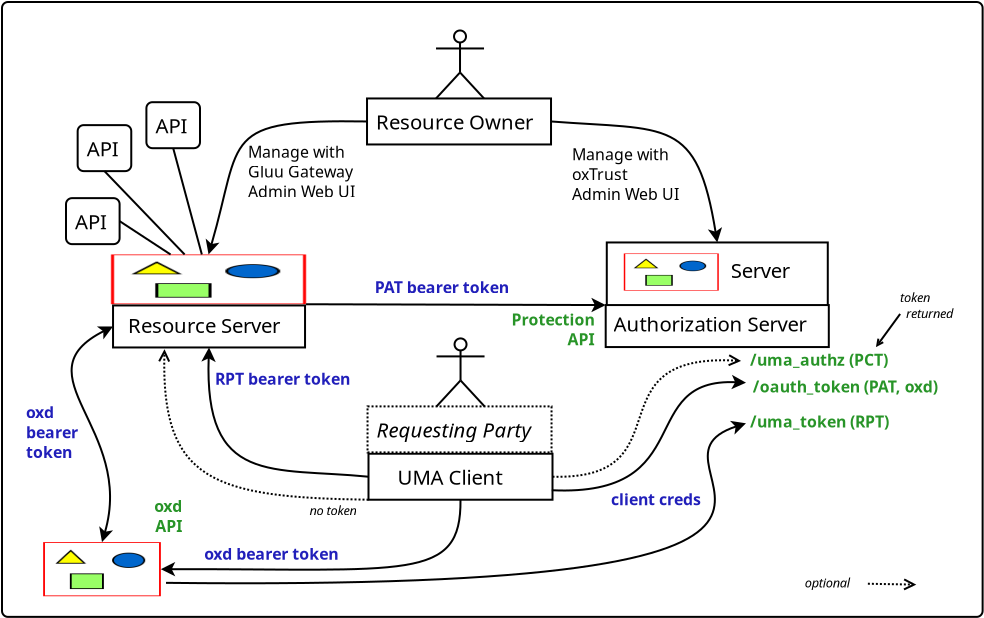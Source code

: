 <?xml version="1.0" encoding="UTF-8"?>
<dia:diagram xmlns:dia="http://www.lysator.liu.se/~alla/dia/">
  <dia:layer name="Background" visible="true" connectable="true" active="true">
    <dia:object type="Standard - Box" version="0" id="O0">
      <dia:attribute name="obj_pos">
        <dia:point val="-6.401,-7.523"/>
      </dia:attribute>
      <dia:attribute name="obj_bb">
        <dia:rectangle val="-6.451,-7.573;42.68,23.272"/>
      </dia:attribute>
      <dia:attribute name="elem_corner">
        <dia:point val="-6.401,-7.523"/>
      </dia:attribute>
      <dia:attribute name="elem_width">
        <dia:real val="49.031"/>
      </dia:attribute>
      <dia:attribute name="elem_height">
        <dia:real val="30.745"/>
      </dia:attribute>
      <dia:attribute name="show_background">
        <dia:boolean val="true"/>
      </dia:attribute>
      <dia:attribute name="corner_radius">
        <dia:real val="0.3"/>
      </dia:attribute>
    </dia:object>
    <dia:object type="Standard - Text" version="1" id="O1">
      <dia:attribute name="obj_pos">
        <dia:point val="-5.199,13.293"/>
      </dia:attribute>
      <dia:attribute name="obj_bb">
        <dia:rectangle val="-5.199,12.558;-2.242,15.463"/>
      </dia:attribute>
      <dia:attribute name="text">
        <dia:composite type="text">
          <dia:attribute name="string">
            <dia:string>#oxd
bearer
token#</dia:string>
          </dia:attribute>
          <dia:attribute name="font">
            <dia:font family="sans" style="80" name="Helvetica-Bold"/>
          </dia:attribute>
          <dia:attribute name="height">
            <dia:real val="0.991"/>
          </dia:attribute>
          <dia:attribute name="pos">
            <dia:point val="-5.199,13.293"/>
          </dia:attribute>
          <dia:attribute name="color">
            <dia:color val="#211fbaff"/>
          </dia:attribute>
          <dia:attribute name="alignment">
            <dia:enum val="0"/>
          </dia:attribute>
        </dia:composite>
      </dia:attribute>
      <dia:attribute name="valign">
        <dia:enum val="3"/>
      </dia:attribute>
    </dia:object>
    <dia:group>
      <dia:attribute name="meta">
        <dia:composite type="dict"/>
      </dia:attribute>
      <dia:attribute name="matrix"/>
      <dia:object type="Standard - Image" version="0" id="O2">
        <dia:attribute name="obj_pos">
          <dia:point val="-0.949,5.1"/>
        </dia:attribute>
        <dia:attribute name="obj_bb">
          <dia:rectangle val="-0.949,5.1;8.801,7.589"/>
        </dia:attribute>
        <dia:attribute name="elem_corner">
          <dia:point val="-0.949,5.1"/>
        </dia:attribute>
        <dia:attribute name="elem_width">
          <dia:real val="9.75"/>
        </dia:attribute>
        <dia:attribute name="elem_height">
          <dia:real val="2.489"/>
        </dia:attribute>
        <dia:attribute name="draw_border">
          <dia:boolean val="false"/>
        </dia:attribute>
        <dia:attribute name="keep_aspect">
          <dia:boolean val="true"/>
        </dia:attribute>
        <dia:attribute name="file">
          <dia:string>#/home/mike/Pictures/gg-logo.png#</dia:string>
        </dia:attribute>
      </dia:object>
      <dia:object type="Standard - Box" version="0" id="O3">
        <dia:attribute name="obj_pos">
          <dia:point val="-0.849,7.65"/>
        </dia:attribute>
        <dia:attribute name="obj_bb">
          <dia:rectangle val="-0.899,7.6;8.801,9.8"/>
        </dia:attribute>
        <dia:attribute name="elem_corner">
          <dia:point val="-0.849,7.65"/>
        </dia:attribute>
        <dia:attribute name="elem_width">
          <dia:real val="9.6"/>
        </dia:attribute>
        <dia:attribute name="elem_height">
          <dia:real val="2.1"/>
        </dia:attribute>
        <dia:attribute name="show_background">
          <dia:boolean val="true"/>
        </dia:attribute>
      </dia:object>
      <dia:object type="Standard - Text" version="1" id="O4">
        <dia:attribute name="obj_pos">
          <dia:point val="-0.104,9.023"/>
        </dia:attribute>
        <dia:attribute name="obj_bb">
          <dia:rectangle val="-0.104,8.08;8.203,9.262"/>
        </dia:attribute>
        <dia:attribute name="text">
          <dia:composite type="text">
            <dia:attribute name="string">
              <dia:string>#Resource Server#</dia:string>
            </dia:attribute>
            <dia:attribute name="font">
              <dia:font family="sans" style="0" name="Helvetica"/>
            </dia:attribute>
            <dia:attribute name="height">
              <dia:real val="1.27"/>
            </dia:attribute>
            <dia:attribute name="pos">
              <dia:point val="-0.104,9.023"/>
            </dia:attribute>
            <dia:attribute name="color">
              <dia:color val="#000000ff"/>
            </dia:attribute>
            <dia:attribute name="alignment">
              <dia:enum val="0"/>
            </dia:attribute>
          </dia:composite>
        </dia:attribute>
        <dia:attribute name="valign">
          <dia:enum val="3"/>
        </dia:attribute>
      </dia:object>
    </dia:group>
    <dia:group>
      <dia:attribute name="meta">
        <dia:composite type="dict"/>
      </dia:attribute>
      <dia:attribute name="matrix"/>
      <dia:object type="Standard - Box" version="0" id="O5">
        <dia:attribute name="obj_pos">
          <dia:point val="23.838,4.5"/>
        </dia:attribute>
        <dia:attribute name="obj_bb">
          <dia:rectangle val="23.788,4.45;34.938,9.7"/>
        </dia:attribute>
        <dia:attribute name="elem_corner">
          <dia:point val="23.838,4.5"/>
        </dia:attribute>
        <dia:attribute name="elem_width">
          <dia:real val="11.05"/>
        </dia:attribute>
        <dia:attribute name="elem_height">
          <dia:real val="5.15"/>
        </dia:attribute>
        <dia:attribute name="show_background">
          <dia:boolean val="true"/>
        </dia:attribute>
      </dia:object>
      <dia:object type="Standard - Image" version="0" id="O6">
        <dia:attribute name="obj_pos">
          <dia:point val="24.688,5.05"/>
        </dia:attribute>
        <dia:attribute name="obj_bb">
          <dia:rectangle val="24.688,5.05;29.438,6.907"/>
        </dia:attribute>
        <dia:attribute name="elem_corner">
          <dia:point val="24.688,5.05"/>
        </dia:attribute>
        <dia:attribute name="elem_width">
          <dia:real val="4.75"/>
        </dia:attribute>
        <dia:attribute name="elem_height">
          <dia:real val="1.857"/>
        </dia:attribute>
        <dia:attribute name="draw_border">
          <dia:boolean val="false"/>
        </dia:attribute>
        <dia:attribute name="keep_aspect">
          <dia:boolean val="true"/>
        </dia:attribute>
        <dia:attribute name="file">
          <dia:string>#/home/mike/Pictures/Gluu.jpg#</dia:string>
        </dia:attribute>
      </dia:object>
      <dia:group>
        <dia:attribute name="meta">
          <dia:composite type="dict"/>
        </dia:attribute>
        <dia:attribute name="matrix"/>
        <dia:object type="Standard - Box" version="0" id="O7">
          <dia:attribute name="obj_pos">
            <dia:point val="23.784,7.63"/>
          </dia:attribute>
          <dia:attribute name="obj_bb">
            <dia:rectangle val="23.733,7.58;34.988,9.78"/>
          </dia:attribute>
          <dia:attribute name="elem_corner">
            <dia:point val="23.784,7.63"/>
          </dia:attribute>
          <dia:attribute name="elem_width">
            <dia:real val="11.155"/>
          </dia:attribute>
          <dia:attribute name="elem_height">
            <dia:real val="2.1"/>
          </dia:attribute>
          <dia:attribute name="show_background">
            <dia:boolean val="true"/>
          </dia:attribute>
        </dia:object>
        <dia:object type="Standard - Text" version="1" id="O8">
          <dia:attribute name="obj_pos">
            <dia:point val="24.178,8.953"/>
          </dia:attribute>
          <dia:attribute name="obj_bb">
            <dia:rectangle val="24.178,8.01;34.626,9.193"/>
          </dia:attribute>
          <dia:attribute name="text">
            <dia:composite type="text">
              <dia:attribute name="string">
                <dia:string>#Authorization Server#</dia:string>
              </dia:attribute>
              <dia:attribute name="font">
                <dia:font family="sans" style="0" name="Helvetica"/>
              </dia:attribute>
              <dia:attribute name="height">
                <dia:real val="1.27"/>
              </dia:attribute>
              <dia:attribute name="pos">
                <dia:point val="24.178,8.953"/>
              </dia:attribute>
              <dia:attribute name="color">
                <dia:color val="#000000ff"/>
              </dia:attribute>
              <dia:attribute name="alignment">
                <dia:enum val="0"/>
              </dia:attribute>
            </dia:composite>
          </dia:attribute>
          <dia:attribute name="valign">
            <dia:enum val="3"/>
          </dia:attribute>
        </dia:object>
      </dia:group>
      <dia:object type="Standard - Text" version="1" id="O9">
        <dia:attribute name="obj_pos">
          <dia:point val="30.033,6.272"/>
        </dia:attribute>
        <dia:attribute name="obj_bb">
          <dia:rectangle val="30.033,5.33;33.363,6.513"/>
        </dia:attribute>
        <dia:attribute name="text">
          <dia:composite type="text">
            <dia:attribute name="string">
              <dia:string>#Server#</dia:string>
            </dia:attribute>
            <dia:attribute name="font">
              <dia:font family="sans" style="0" name="Helvetica"/>
            </dia:attribute>
            <dia:attribute name="height">
              <dia:real val="1.27"/>
            </dia:attribute>
            <dia:attribute name="pos">
              <dia:point val="30.033,6.272"/>
            </dia:attribute>
            <dia:attribute name="color">
              <dia:color val="#000000ff"/>
            </dia:attribute>
            <dia:attribute name="alignment">
              <dia:enum val="0"/>
            </dia:attribute>
          </dia:composite>
        </dia:attribute>
        <dia:attribute name="valign">
          <dia:enum val="3"/>
        </dia:attribute>
      </dia:object>
    </dia:group>
    <dia:group>
      <dia:attribute name="meta">
        <dia:composite type="dict"/>
      </dia:attribute>
      <dia:attribute name="matrix"/>
      <dia:object type="Standard - Box" version="0" id="O10">
        <dia:attribute name="obj_pos">
          <dia:point val="11.85,-2.7"/>
        </dia:attribute>
        <dia:attribute name="obj_bb">
          <dia:rectangle val="11.8,-2.75;21.1,-0.35"/>
        </dia:attribute>
        <dia:attribute name="elem_corner">
          <dia:point val="11.85,-2.7"/>
        </dia:attribute>
        <dia:attribute name="elem_width">
          <dia:real val="9.2"/>
        </dia:attribute>
        <dia:attribute name="elem_height">
          <dia:real val="2.3"/>
        </dia:attribute>
        <dia:attribute name="show_background">
          <dia:boolean val="true"/>
        </dia:attribute>
      </dia:object>
      <dia:object type="UML - Actor" version="0" id="O11">
        <dia:attribute name="obj_pos">
          <dia:point val="16.5,-4"/>
        </dia:attribute>
        <dia:attribute name="obj_bb">
          <dia:rectangle val="15.2,-6.75;17.8,-1.25"/>
        </dia:attribute>
        <dia:attribute name="meta">
          <dia:composite type="dict"/>
        </dia:attribute>
        <dia:attribute name="elem_corner">
          <dia:point val="15.25,-6.7"/>
        </dia:attribute>
        <dia:attribute name="elem_width">
          <dia:real val="2.5"/>
        </dia:attribute>
        <dia:attribute name="elem_height">
          <dia:real val="5.4"/>
        </dia:attribute>
        <dia:attribute name="text">
          <dia:composite type="text">
            <dia:attribute name="string">
              <dia:string>##</dia:string>
            </dia:attribute>
            <dia:attribute name="font">
              <dia:font family="sans" style="0" name="Helvetica"/>
            </dia:attribute>
            <dia:attribute name="height">
              <dia:real val="0.8"/>
            </dia:attribute>
            <dia:attribute name="pos">
              <dia:point val="16.5,-1.505"/>
            </dia:attribute>
            <dia:attribute name="color">
              <dia:color val="#000000ff"/>
            </dia:attribute>
            <dia:attribute name="alignment">
              <dia:enum val="1"/>
            </dia:attribute>
          </dia:composite>
        </dia:attribute>
        <dia:attribute name="line_width">
          <dia:real val="0.1"/>
        </dia:attribute>
        <dia:attribute name="line_colour">
          <dia:color val="#000000ff"/>
        </dia:attribute>
        <dia:attribute name="fill_colour">
          <dia:color val="#ffffffff"/>
        </dia:attribute>
      </dia:object>
      <dia:object type="Standard - Text" version="1" id="O12">
        <dia:attribute name="obj_pos">
          <dia:point val="12.3,-1.15"/>
        </dia:attribute>
        <dia:attribute name="obj_bb">
          <dia:rectangle val="12.3,-2.092;20.593,-0.91"/>
        </dia:attribute>
        <dia:attribute name="text">
          <dia:composite type="text">
            <dia:attribute name="string">
              <dia:string>#Resource Owner#</dia:string>
            </dia:attribute>
            <dia:attribute name="font">
              <dia:font family="sans" style="0" name="Helvetica"/>
            </dia:attribute>
            <dia:attribute name="height">
              <dia:real val="1.27"/>
            </dia:attribute>
            <dia:attribute name="pos">
              <dia:point val="12.3,-1.15"/>
            </dia:attribute>
            <dia:attribute name="color">
              <dia:color val="#000000ff"/>
            </dia:attribute>
            <dia:attribute name="alignment">
              <dia:enum val="0"/>
            </dia:attribute>
          </dia:composite>
        </dia:attribute>
        <dia:attribute name="valign">
          <dia:enum val="3"/>
        </dia:attribute>
      </dia:object>
    </dia:group>
    <dia:object type="Standard - BezierLine" version="0" id="O13">
      <dia:attribute name="obj_pos">
        <dia:point val="11.85,-1.55"/>
      </dia:attribute>
      <dia:attribute name="obj_bb">
        <dia:rectangle val="3.781,-1.609;11.901,5.1"/>
      </dia:attribute>
      <dia:attribute name="bez_points">
        <dia:point val="11.85,-1.55"/>
        <dia:point val="4.424,-1.664"/>
        <dia:point val="5.646,-0.791"/>
        <dia:point val="3.926,5.1"/>
      </dia:attribute>
      <dia:attribute name="corner_types">
        <dia:enum val="0"/>
        <dia:enum val="0"/>
      </dia:attribute>
      <dia:attribute name="end_arrow">
        <dia:enum val="22"/>
      </dia:attribute>
      <dia:attribute name="end_arrow_length">
        <dia:real val="0.5"/>
      </dia:attribute>
      <dia:attribute name="end_arrow_width">
        <dia:real val="0.5"/>
      </dia:attribute>
      <dia:connections>
        <dia:connection handle="0" to="O10" connection="3"/>
        <dia:connection handle="3" to="O2" connection="1"/>
      </dia:connections>
    </dia:object>
    <dia:object type="Standard - Text" version="1" id="O14">
      <dia:attribute name="obj_pos">
        <dia:point val="5.903,0.266"/>
      </dia:attribute>
      <dia:attribute name="obj_bb">
        <dia:rectangle val="5.903,-0.469;11.495,2.436"/>
      </dia:attribute>
      <dia:attribute name="text">
        <dia:composite type="text">
          <dia:attribute name="string">
            <dia:string>#Manage with
Gluu Gateway
Admin Web UI#</dia:string>
          </dia:attribute>
          <dia:attribute name="font">
            <dia:font family="sans" style="0" name="Helvetica"/>
          </dia:attribute>
          <dia:attribute name="height">
            <dia:real val="0.991"/>
          </dia:attribute>
          <dia:attribute name="pos">
            <dia:point val="5.903,0.266"/>
          </dia:attribute>
          <dia:attribute name="color">
            <dia:color val="#000000ff"/>
          </dia:attribute>
          <dia:attribute name="alignment">
            <dia:enum val="0"/>
          </dia:attribute>
        </dia:composite>
      </dia:attribute>
      <dia:attribute name="valign">
        <dia:enum val="3"/>
      </dia:attribute>
    </dia:object>
    <dia:object type="Standard - BezierLine" version="0" id="O15">
      <dia:attribute name="obj_pos">
        <dia:point val="21.05,-1.55"/>
      </dia:attribute>
      <dia:attribute name="obj_bb">
        <dia:rectangle val="20.996,-1.604;29.605,4.5"/>
      </dia:attribute>
      <dia:attribute name="bez_points">
        <dia:point val="21.05,-1.55"/>
        <dia:point val="26.902,-1.097"/>
        <dia:point val="28.343,-1.795"/>
        <dia:point val="29.363,4.5"/>
      </dia:attribute>
      <dia:attribute name="corner_types">
        <dia:enum val="0"/>
        <dia:enum val="0"/>
      </dia:attribute>
      <dia:attribute name="end_arrow">
        <dia:enum val="22"/>
      </dia:attribute>
      <dia:attribute name="end_arrow_length">
        <dia:real val="0.5"/>
      </dia:attribute>
      <dia:attribute name="end_arrow_width">
        <dia:real val="0.5"/>
      </dia:attribute>
      <dia:connections>
        <dia:connection handle="0" to="O10" connection="4"/>
        <dia:connection handle="3" to="O5" connection="1"/>
      </dia:connections>
    </dia:object>
    <dia:object type="Standard - Text" version="1" id="O16">
      <dia:attribute name="obj_pos">
        <dia:point val="22.105,0.394"/>
      </dia:attribute>
      <dia:attribute name="obj_bb">
        <dia:rectangle val="22.105,-0.341;27.673,2.565"/>
      </dia:attribute>
      <dia:attribute name="text">
        <dia:composite type="text">
          <dia:attribute name="string">
            <dia:string>#Manage with
oxTrust 
Admin Web UI#</dia:string>
          </dia:attribute>
          <dia:attribute name="font">
            <dia:font family="sans" style="0" name="Helvetica"/>
          </dia:attribute>
          <dia:attribute name="height">
            <dia:real val="0.991"/>
          </dia:attribute>
          <dia:attribute name="pos">
            <dia:point val="22.105,0.394"/>
          </dia:attribute>
          <dia:attribute name="color">
            <dia:color val="#000000ff"/>
          </dia:attribute>
          <dia:attribute name="alignment">
            <dia:enum val="0"/>
          </dia:attribute>
        </dia:composite>
      </dia:attribute>
      <dia:attribute name="valign">
        <dia:enum val="3"/>
      </dia:attribute>
    </dia:object>
    <dia:object type="Standard - Line" version="0" id="O17">
      <dia:attribute name="obj_pos">
        <dia:point val="8.801,7.589"/>
      </dia:attribute>
      <dia:attribute name="obj_bb">
        <dia:rectangle val="8.751,7.266;23.834,7.99"/>
      </dia:attribute>
      <dia:attribute name="conn_endpoints">
        <dia:point val="8.801,7.589"/>
        <dia:point val="23.784,7.63"/>
      </dia:attribute>
      <dia:attribute name="numcp">
        <dia:int val="1"/>
      </dia:attribute>
      <dia:attribute name="end_arrow">
        <dia:enum val="22"/>
      </dia:attribute>
      <dia:attribute name="end_arrow_length">
        <dia:real val="0.5"/>
      </dia:attribute>
      <dia:attribute name="end_arrow_width">
        <dia:real val="0.5"/>
      </dia:attribute>
      <dia:connections>
        <dia:connection handle="0" to="O2" connection="7"/>
        <dia:connection handle="1" to="O7" connection="0"/>
      </dia:connections>
    </dia:object>
    <dia:object type="Standard - Text" version="1" id="O18">
      <dia:attribute name="obj_pos">
        <dia:point val="12.233,7.036"/>
      </dia:attribute>
      <dia:attribute name="obj_bb">
        <dia:rectangle val="12.233,6.301;19.87,7.223"/>
      </dia:attribute>
      <dia:attribute name="text">
        <dia:composite type="text">
          <dia:attribute name="string">
            <dia:string>#PAT bearer token#</dia:string>
          </dia:attribute>
          <dia:attribute name="font">
            <dia:font family="sans" style="80" name="Helvetica-Bold"/>
          </dia:attribute>
          <dia:attribute name="height">
            <dia:real val="0.991"/>
          </dia:attribute>
          <dia:attribute name="pos">
            <dia:point val="12.233,7.036"/>
          </dia:attribute>
          <dia:attribute name="color">
            <dia:color val="#211fbaff"/>
          </dia:attribute>
          <dia:attribute name="alignment">
            <dia:enum val="0"/>
          </dia:attribute>
        </dia:composite>
      </dia:attribute>
      <dia:attribute name="valign">
        <dia:enum val="3"/>
      </dia:attribute>
    </dia:object>
    <dia:object type="Standard - Text" version="1" id="O19">
      <dia:attribute name="obj_pos">
        <dia:point val="4.247,11.62"/>
      </dia:attribute>
      <dia:attribute name="obj_bb">
        <dia:rectangle val="4.247,10.885;12.017,11.807"/>
      </dia:attribute>
      <dia:attribute name="text">
        <dia:composite type="text">
          <dia:attribute name="string">
            <dia:string>#RPT bearer token#</dia:string>
          </dia:attribute>
          <dia:attribute name="font">
            <dia:font family="sans" style="80" name="Helvetica-Bold"/>
          </dia:attribute>
          <dia:attribute name="height">
            <dia:real val="0.991"/>
          </dia:attribute>
          <dia:attribute name="pos">
            <dia:point val="4.247,11.62"/>
          </dia:attribute>
          <dia:attribute name="color">
            <dia:color val="#211fbaff"/>
          </dia:attribute>
          <dia:attribute name="alignment">
            <dia:enum val="0"/>
          </dia:attribute>
        </dia:composite>
      </dia:attribute>
      <dia:attribute name="valign">
        <dia:enum val="3"/>
      </dia:attribute>
    </dia:object>
    <dia:group>
      <dia:attribute name="meta">
        <dia:composite type="dict"/>
      </dia:attribute>
      <dia:attribute name="matrix"/>
      <dia:object type="Standard - Box" version="0" id="O20">
        <dia:attribute name="obj_pos">
          <dia:point val="11.924,15.063"/>
        </dia:attribute>
        <dia:attribute name="obj_bb">
          <dia:rectangle val="11.874,15.013;21.174,17.413"/>
        </dia:attribute>
        <dia:attribute name="elem_corner">
          <dia:point val="11.924,15.063"/>
        </dia:attribute>
        <dia:attribute name="elem_width">
          <dia:real val="9.2"/>
        </dia:attribute>
        <dia:attribute name="elem_height">
          <dia:real val="2.3"/>
        </dia:attribute>
        <dia:attribute name="show_background">
          <dia:boolean val="true"/>
        </dia:attribute>
      </dia:object>
      <dia:object type="Standard - Text" version="1" id="O21">
        <dia:attribute name="obj_pos">
          <dia:point val="13.374,16.613"/>
        </dia:attribute>
        <dia:attribute name="obj_bb">
          <dia:rectangle val="13.374,15.671;18.947,16.853"/>
        </dia:attribute>
        <dia:attribute name="text">
          <dia:composite type="text">
            <dia:attribute name="string">
              <dia:string>#UMA Client#</dia:string>
            </dia:attribute>
            <dia:attribute name="font">
              <dia:font family="sans" style="0" name="Helvetica"/>
            </dia:attribute>
            <dia:attribute name="height">
              <dia:real val="1.27"/>
            </dia:attribute>
            <dia:attribute name="pos">
              <dia:point val="13.374,16.613"/>
            </dia:attribute>
            <dia:attribute name="color">
              <dia:color val="#000000ff"/>
            </dia:attribute>
            <dia:attribute name="alignment">
              <dia:enum val="0"/>
            </dia:attribute>
          </dia:composite>
        </dia:attribute>
        <dia:attribute name="valign">
          <dia:enum val="3"/>
        </dia:attribute>
      </dia:object>
    </dia:group>
    <dia:object type="Standard - BezierLine" version="0" id="O22">
      <dia:attribute name="obj_pos">
        <dia:point val="21.124,16.213"/>
      </dia:attribute>
      <dia:attribute name="obj_bb">
        <dia:rectangle val="21.073,10.055;30.553,16.267"/>
      </dia:attribute>
      <dia:attribute name="bez_points">
        <dia:point val="21.124,16.213"/>
        <dia:point val="27.956,16.39"/>
        <dia:point val="22.877,9.986"/>
        <dia:point val="30.553,10.423"/>
      </dia:attribute>
      <dia:attribute name="corner_types">
        <dia:enum val="0"/>
        <dia:enum val="0"/>
      </dia:attribute>
      <dia:attribute name="line_style">
        <dia:enum val="4"/>
      </dia:attribute>
      <dia:attribute name="end_arrow">
        <dia:enum val="1"/>
      </dia:attribute>
      <dia:attribute name="end_arrow_length">
        <dia:real val="0.5"/>
      </dia:attribute>
      <dia:attribute name="end_arrow_width">
        <dia:real val="0.5"/>
      </dia:attribute>
      <dia:connections>
        <dia:connection handle="0" to="O20" connection="4"/>
      </dia:connections>
    </dia:object>
    <dia:object type="Standard - BezierLine" version="0" id="O23">
      <dia:attribute name="obj_pos">
        <dia:point val="11.924,16.213"/>
      </dia:attribute>
      <dia:attribute name="obj_bb">
        <dia:rectangle val="3.563,9.75;11.979,16.268"/>
      </dia:attribute>
      <dia:attribute name="bez_points">
        <dia:point val="11.924,16.213"/>
        <dia:point val="7.079,15.733"/>
        <dia:point val="3.701,16.7"/>
        <dia:point val="3.951,9.75"/>
      </dia:attribute>
      <dia:attribute name="corner_types">
        <dia:enum val="0"/>
        <dia:enum val="0"/>
      </dia:attribute>
      <dia:attribute name="end_arrow">
        <dia:enum val="22"/>
      </dia:attribute>
      <dia:attribute name="end_arrow_length">
        <dia:real val="0.5"/>
      </dia:attribute>
      <dia:attribute name="end_arrow_width">
        <dia:real val="0.5"/>
      </dia:attribute>
      <dia:connections>
        <dia:connection handle="0" to="O20" connection="3"/>
        <dia:connection handle="3" to="O3" connection="6"/>
      </dia:connections>
    </dia:object>
    <dia:object type="Standard - Text" version="1" id="O24">
      <dia:attribute name="obj_pos">
        <dia:point val="5.632,17.494"/>
      </dia:attribute>
      <dia:attribute name="obj_bb">
        <dia:rectangle val="5.632,16.759;5.632,17.681"/>
      </dia:attribute>
      <dia:attribute name="text">
        <dia:composite type="text">
          <dia:attribute name="string">
            <dia:string>##</dia:string>
          </dia:attribute>
          <dia:attribute name="font">
            <dia:font family="sans" style="80" name="Helvetica-Bold"/>
          </dia:attribute>
          <dia:attribute name="height">
            <dia:real val="0.991"/>
          </dia:attribute>
          <dia:attribute name="pos">
            <dia:point val="5.632,17.494"/>
          </dia:attribute>
          <dia:attribute name="color">
            <dia:color val="#000000ff"/>
          </dia:attribute>
          <dia:attribute name="alignment">
            <dia:enum val="0"/>
          </dia:attribute>
        </dia:composite>
      </dia:attribute>
      <dia:attribute name="valign">
        <dia:enum val="3"/>
      </dia:attribute>
    </dia:object>
    <dia:object type="Standard - BezierLine" version="0" id="O25">
      <dia:attribute name="obj_pos">
        <dia:point val="11.924,17.363"/>
      </dia:attribute>
      <dia:attribute name="obj_bb">
        <dia:rectangle val="1.376,9.837;11.975,17.414"/>
      </dia:attribute>
      <dia:attribute name="bez_points">
        <dia:point val="11.924,17.363"/>
        <dia:point val="4.155,17.254"/>
        <dia:point val="1.55,16.427"/>
        <dia:point val="1.724,9.837"/>
      </dia:attribute>
      <dia:attribute name="corner_types">
        <dia:enum val="0"/>
        <dia:enum val="0"/>
      </dia:attribute>
      <dia:attribute name="line_style">
        <dia:enum val="4"/>
      </dia:attribute>
      <dia:attribute name="end_arrow">
        <dia:enum val="1"/>
      </dia:attribute>
      <dia:attribute name="end_arrow_length">
        <dia:real val="0.5"/>
      </dia:attribute>
      <dia:attribute name="end_arrow_width">
        <dia:real val="0.5"/>
      </dia:attribute>
      <dia:connections>
        <dia:connection handle="0" to="O20" connection="5"/>
      </dia:connections>
    </dia:object>
    <dia:group>
      <dia:attribute name="meta">
        <dia:composite type="dict"/>
      </dia:attribute>
      <dia:attribute name="matrix"/>
      <dia:object type="Standard - Box" version="0" id="O26">
        <dia:attribute name="obj_pos">
          <dia:point val="-2.618,-1.367"/>
        </dia:attribute>
        <dia:attribute name="obj_bb">
          <dia:rectangle val="-2.668,-1.417;0.112,0.983"/>
        </dia:attribute>
        <dia:attribute name="elem_corner">
          <dia:point val="-2.618,-1.367"/>
        </dia:attribute>
        <dia:attribute name="elem_width">
          <dia:real val="2.68"/>
        </dia:attribute>
        <dia:attribute name="elem_height">
          <dia:real val="2.3"/>
        </dia:attribute>
        <dia:attribute name="show_background">
          <dia:boolean val="true"/>
        </dia:attribute>
        <dia:attribute name="corner_radius">
          <dia:real val="0.3"/>
        </dia:attribute>
      </dia:object>
      <dia:object type="Standard - Text" version="1" id="O27">
        <dia:attribute name="obj_pos">
          <dia:point val="-2.168,0.183"/>
        </dia:attribute>
        <dia:attribute name="obj_bb">
          <dia:rectangle val="-2.168,-0.76;-0.56,0.423"/>
        </dia:attribute>
        <dia:attribute name="text">
          <dia:composite type="text">
            <dia:attribute name="string">
              <dia:string>#API#</dia:string>
            </dia:attribute>
            <dia:attribute name="font">
              <dia:font family="sans" style="0" name="Helvetica"/>
            </dia:attribute>
            <dia:attribute name="height">
              <dia:real val="1.27"/>
            </dia:attribute>
            <dia:attribute name="pos">
              <dia:point val="-2.168,0.183"/>
            </dia:attribute>
            <dia:attribute name="color">
              <dia:color val="#000000ff"/>
            </dia:attribute>
            <dia:attribute name="alignment">
              <dia:enum val="0"/>
            </dia:attribute>
          </dia:composite>
        </dia:attribute>
        <dia:attribute name="valign">
          <dia:enum val="3"/>
        </dia:attribute>
      </dia:object>
    </dia:group>
    <dia:group>
      <dia:attribute name="meta">
        <dia:composite type="dict"/>
      </dia:attribute>
      <dia:attribute name="matrix"/>
      <dia:object type="Standard - Box" version="0" id="O28">
        <dia:attribute name="obj_pos">
          <dia:point val="-3.201,2.284"/>
        </dia:attribute>
        <dia:attribute name="obj_bb">
          <dia:rectangle val="-3.251,2.234;-0.471,4.634"/>
        </dia:attribute>
        <dia:attribute name="elem_corner">
          <dia:point val="-3.201,2.284"/>
        </dia:attribute>
        <dia:attribute name="elem_width">
          <dia:real val="2.68"/>
        </dia:attribute>
        <dia:attribute name="elem_height">
          <dia:real val="2.3"/>
        </dia:attribute>
        <dia:attribute name="show_background">
          <dia:boolean val="true"/>
        </dia:attribute>
        <dia:attribute name="corner_radius">
          <dia:real val="0.3"/>
        </dia:attribute>
      </dia:object>
      <dia:object type="Standard - Text" version="1" id="O29">
        <dia:attribute name="obj_pos">
          <dia:point val="-2.751,3.834"/>
        </dia:attribute>
        <dia:attribute name="obj_bb">
          <dia:rectangle val="-2.751,2.892;-1.144,4.074"/>
        </dia:attribute>
        <dia:attribute name="text">
          <dia:composite type="text">
            <dia:attribute name="string">
              <dia:string>#API#</dia:string>
            </dia:attribute>
            <dia:attribute name="font">
              <dia:font family="sans" style="0" name="Helvetica"/>
            </dia:attribute>
            <dia:attribute name="height">
              <dia:real val="1.27"/>
            </dia:attribute>
            <dia:attribute name="pos">
              <dia:point val="-2.751,3.834"/>
            </dia:attribute>
            <dia:attribute name="color">
              <dia:color val="#000000ff"/>
            </dia:attribute>
            <dia:attribute name="alignment">
              <dia:enum val="0"/>
            </dia:attribute>
          </dia:composite>
        </dia:attribute>
        <dia:attribute name="valign">
          <dia:enum val="3"/>
        </dia:attribute>
      </dia:object>
    </dia:group>
    <dia:object type="Standard - Line" version="0" id="O30">
      <dia:attribute name="obj_pos">
        <dia:point val="-0.521,3.434"/>
      </dia:attribute>
      <dia:attribute name="obj_bb">
        <dia:rectangle val="-0.591,3.365;2.097,5.172"/>
      </dia:attribute>
      <dia:attribute name="conn_endpoints">
        <dia:point val="-0.521,3.434"/>
        <dia:point val="2.028,5.103"/>
      </dia:attribute>
      <dia:attribute name="numcp">
        <dia:int val="1"/>
      </dia:attribute>
      <dia:connections>
        <dia:connection handle="0" to="O28" connection="4"/>
        <dia:connection handle="1" to="O2" connection="8"/>
      </dia:connections>
    </dia:object>
    <dia:object type="Standard - Line" version="0" id="O31">
      <dia:attribute name="obj_pos">
        <dia:point val="-1.278,0.933"/>
      </dia:attribute>
      <dia:attribute name="obj_bb">
        <dia:rectangle val="-1.348,0.862;2.799,5.17"/>
      </dia:attribute>
      <dia:attribute name="conn_endpoints">
        <dia:point val="-1.278,0.933"/>
        <dia:point val="2.729,5.1"/>
      </dia:attribute>
      <dia:attribute name="numcp">
        <dia:int val="1"/>
      </dia:attribute>
      <dia:connections>
        <dia:connection handle="0" to="O26" connection="6"/>
        <dia:connection handle="1" to="O2" connection="8"/>
      </dia:connections>
    </dia:object>
    <dia:object type="Standard - Line" version="0" id="O32">
      <dia:attribute name="obj_pos">
        <dia:point val="2.159,-0.214"/>
      </dia:attribute>
      <dia:attribute name="obj_bb">
        <dia:rectangle val="2.098,-0.276;3.652,5.161"/>
      </dia:attribute>
      <dia:attribute name="conn_endpoints">
        <dia:point val="2.159,-0.214"/>
        <dia:point val="3.59,5.1"/>
      </dia:attribute>
      <dia:attribute name="numcp">
        <dia:int val="1"/>
      </dia:attribute>
      <dia:connections>
        <dia:connection handle="0" to="O33" connection="6"/>
        <dia:connection handle="1" to="O2" connection="8"/>
      </dia:connections>
    </dia:object>
    <dia:group>
      <dia:attribute name="meta">
        <dia:composite type="dict"/>
      </dia:attribute>
      <dia:attribute name="matrix"/>
      <dia:object type="Standard - Box" version="0" id="O33">
        <dia:attribute name="obj_pos">
          <dia:point val="0.819,-2.514"/>
        </dia:attribute>
        <dia:attribute name="obj_bb">
          <dia:rectangle val="0.769,-2.564;3.549,-0.164"/>
        </dia:attribute>
        <dia:attribute name="elem_corner">
          <dia:point val="0.819,-2.514"/>
        </dia:attribute>
        <dia:attribute name="elem_width">
          <dia:real val="2.68"/>
        </dia:attribute>
        <dia:attribute name="elem_height">
          <dia:real val="2.3"/>
        </dia:attribute>
        <dia:attribute name="show_background">
          <dia:boolean val="true"/>
        </dia:attribute>
        <dia:attribute name="corner_radius">
          <dia:real val="0.3"/>
        </dia:attribute>
      </dia:object>
      <dia:object type="Standard - Text" version="1" id="O34">
        <dia:attribute name="obj_pos">
          <dia:point val="1.269,-0.964"/>
        </dia:attribute>
        <dia:attribute name="obj_bb">
          <dia:rectangle val="1.269,-1.907;2.877,-0.724"/>
        </dia:attribute>
        <dia:attribute name="text">
          <dia:composite type="text">
            <dia:attribute name="string">
              <dia:string>#API#</dia:string>
            </dia:attribute>
            <dia:attribute name="font">
              <dia:font family="sans" style="0" name="Helvetica"/>
            </dia:attribute>
            <dia:attribute name="height">
              <dia:real val="1.27"/>
            </dia:attribute>
            <dia:attribute name="pos">
              <dia:point val="1.269,-0.964"/>
            </dia:attribute>
            <dia:attribute name="color">
              <dia:color val="#000000ff"/>
            </dia:attribute>
            <dia:attribute name="alignment">
              <dia:enum val="0"/>
            </dia:attribute>
          </dia:composite>
        </dia:attribute>
        <dia:attribute name="valign">
          <dia:enum val="3"/>
        </dia:attribute>
      </dia:object>
    </dia:group>
    <dia:object type="Standard - Text" version="1" id="O35">
      <dia:attribute name="obj_pos">
        <dia:point val="23.229,8.651"/>
      </dia:attribute>
      <dia:attribute name="obj_bb">
        <dia:rectangle val="18.564,7.916;23.229,9.83"/>
      </dia:attribute>
      <dia:attribute name="text">
        <dia:composite type="text">
          <dia:attribute name="string">
            <dia:string>#Protection
API#</dia:string>
          </dia:attribute>
          <dia:attribute name="font">
            <dia:font family="sans" style="80" name="Helvetica-Bold"/>
          </dia:attribute>
          <dia:attribute name="height">
            <dia:real val="0.991"/>
          </dia:attribute>
          <dia:attribute name="pos">
            <dia:point val="23.229,8.651"/>
          </dia:attribute>
          <dia:attribute name="color">
            <dia:color val="#289428ff"/>
          </dia:attribute>
          <dia:attribute name="alignment">
            <dia:enum val="2"/>
          </dia:attribute>
        </dia:composite>
      </dia:attribute>
      <dia:attribute name="valign">
        <dia:enum val="3"/>
      </dia:attribute>
    </dia:object>
    <dia:object type="Standard - Text" version="1" id="O36">
      <dia:attribute name="obj_pos">
        <dia:point val="31.002,13.746"/>
      </dia:attribute>
      <dia:attribute name="obj_bb">
        <dia:rectangle val="31.002,13.011;38.877,13.933"/>
      </dia:attribute>
      <dia:attribute name="text">
        <dia:composite type="text">
          <dia:attribute name="string">
            <dia:string>#/uma_token (RPT)#</dia:string>
          </dia:attribute>
          <dia:attribute name="font">
            <dia:font family="sans" style="80" name="Helvetica-Bold"/>
          </dia:attribute>
          <dia:attribute name="height">
            <dia:real val="0.991"/>
          </dia:attribute>
          <dia:attribute name="pos">
            <dia:point val="31.002,13.746"/>
          </dia:attribute>
          <dia:attribute name="color">
            <dia:color val="#289428ff"/>
          </dia:attribute>
          <dia:attribute name="alignment">
            <dia:enum val="0"/>
          </dia:attribute>
        </dia:composite>
      </dia:attribute>
      <dia:attribute name="valign">
        <dia:enum val="3"/>
      </dia:attribute>
    </dia:object>
    <dia:object type="Standard - Text" version="1" id="O37">
      <dia:attribute name="obj_pos">
        <dia:point val="30.998,10.667"/>
      </dia:attribute>
      <dia:attribute name="obj_bb">
        <dia:rectangle val="30.998,9.932;38.82,10.854"/>
      </dia:attribute>
      <dia:attribute name="text">
        <dia:composite type="text">
          <dia:attribute name="string">
            <dia:string>#/uma_authz (PCT)#</dia:string>
          </dia:attribute>
          <dia:attribute name="font">
            <dia:font family="sans" style="80" name="Helvetica-Bold"/>
          </dia:attribute>
          <dia:attribute name="height">
            <dia:real val="0.991"/>
          </dia:attribute>
          <dia:attribute name="pos">
            <dia:point val="30.998,10.667"/>
          </dia:attribute>
          <dia:attribute name="color">
            <dia:color val="#289428ff"/>
          </dia:attribute>
          <dia:attribute name="alignment">
            <dia:enum val="0"/>
          </dia:attribute>
        </dia:composite>
      </dia:attribute>
      <dia:attribute name="valign">
        <dia:enum val="3"/>
      </dia:attribute>
    </dia:object>
    <dia:object type="Standard - Image" version="0" id="O38">
      <dia:attribute name="obj_pos">
        <dia:point val="-4.342,19.483"/>
      </dia:attribute>
      <dia:attribute name="obj_bb">
        <dia:rectangle val="-4.342,19.483;1.54,22.189"/>
      </dia:attribute>
      <dia:attribute name="elem_corner">
        <dia:point val="-4.342,19.483"/>
      </dia:attribute>
      <dia:attribute name="elem_width">
        <dia:real val="5.883"/>
      </dia:attribute>
      <dia:attribute name="elem_height">
        <dia:real val="2.706"/>
      </dia:attribute>
      <dia:attribute name="draw_border">
        <dia:boolean val="false"/>
      </dia:attribute>
      <dia:attribute name="keep_aspect">
        <dia:boolean val="true"/>
      </dia:attribute>
      <dia:attribute name="file">
        <dia:string>#/home/mike/gluu-gateway/gg-demo/oxd-icon.png#</dia:string>
      </dia:attribute>
    </dia:object>
    <dia:object type="Standard - BezierLine" version="0" id="O39">
      <dia:attribute name="obj_pos">
        <dia:point val="-0.849,8.7"/>
      </dia:attribute>
      <dia:attribute name="obj_bb">
        <dia:rectangle val="-2.97,8.68;-0.848,19.483"/>
      </dia:attribute>
      <dia:attribute name="bez_points">
        <dia:point val="-0.849,8.7"/>
        <dia:point val="-5.652,11.102"/>
        <dia:point val="0.284,13.809"/>
        <dia:point val="-1.401,19.483"/>
      </dia:attribute>
      <dia:attribute name="corner_types">
        <dia:enum val="0"/>
        <dia:enum val="0"/>
      </dia:attribute>
      <dia:attribute name="start_arrow">
        <dia:enum val="22"/>
      </dia:attribute>
      <dia:attribute name="start_arrow_length">
        <dia:real val="0.5"/>
      </dia:attribute>
      <dia:attribute name="start_arrow_width">
        <dia:real val="0.5"/>
      </dia:attribute>
      <dia:attribute name="end_arrow">
        <dia:enum val="22"/>
      </dia:attribute>
      <dia:attribute name="end_arrow_length">
        <dia:real val="0.5"/>
      </dia:attribute>
      <dia:attribute name="end_arrow_width">
        <dia:real val="0.5"/>
      </dia:attribute>
      <dia:connections>
        <dia:connection handle="0" to="O3" connection="3"/>
        <dia:connection handle="3" to="O38" connection="1"/>
      </dia:connections>
    </dia:object>
    <dia:object type="Standard - BezierLine" version="0" id="O40">
      <dia:attribute name="obj_pos">
        <dia:point val="1.54,20.836"/>
      </dia:attribute>
      <dia:attribute name="obj_bb">
        <dia:rectangle val="1.54,17.313;16.575,21.196"/>
      </dia:attribute>
      <dia:attribute name="bez_points">
        <dia:point val="1.54,20.836"/>
        <dia:point val="13.902,20.814"/>
        <dia:point val="16.564,21.468"/>
        <dia:point val="16.524,17.363"/>
      </dia:attribute>
      <dia:attribute name="corner_types">
        <dia:enum val="0"/>
        <dia:enum val="0"/>
      </dia:attribute>
      <dia:attribute name="start_arrow">
        <dia:enum val="22"/>
      </dia:attribute>
      <dia:attribute name="start_arrow_length">
        <dia:real val="0.5"/>
      </dia:attribute>
      <dia:attribute name="start_arrow_width">
        <dia:real val="0.5"/>
      </dia:attribute>
      <dia:connections>
        <dia:connection handle="0" to="O38" connection="4"/>
        <dia:connection handle="3" to="O20" connection="6"/>
      </dia:connections>
    </dia:object>
    <dia:object type="Standard - Text" version="1" id="O41">
      <dia:attribute name="obj_pos">
        <dia:point val="3.711,20.36"/>
      </dia:attribute>
      <dia:attribute name="obj_bb">
        <dia:rectangle val="3.711,19.625;11.374,20.548"/>
      </dia:attribute>
      <dia:attribute name="text">
        <dia:composite type="text">
          <dia:attribute name="string">
            <dia:string>#oxd bearer token#</dia:string>
          </dia:attribute>
          <dia:attribute name="font">
            <dia:font family="sans" style="80" name="Helvetica-Bold"/>
          </dia:attribute>
          <dia:attribute name="height">
            <dia:real val="0.991"/>
          </dia:attribute>
          <dia:attribute name="pos">
            <dia:point val="3.711,20.36"/>
          </dia:attribute>
          <dia:attribute name="color">
            <dia:color val="#211fbaff"/>
          </dia:attribute>
          <dia:attribute name="alignment">
            <dia:enum val="0"/>
          </dia:attribute>
        </dia:composite>
      </dia:attribute>
      <dia:attribute name="valign">
        <dia:enum val="3"/>
      </dia:attribute>
    </dia:object>
    <dia:object type="Standard - Text" version="1" id="O42">
      <dia:attribute name="obj_pos">
        <dia:point val="31.132,12.001"/>
      </dia:attribute>
      <dia:attribute name="obj_bb">
        <dia:rectangle val="31.132,11.243;41.648,12.235"/>
      </dia:attribute>
      <dia:attribute name="text">
        <dia:composite type="text">
          <dia:attribute name="string">
            <dia:string>#/oauth_token (PAT, oxd)#</dia:string>
          </dia:attribute>
          <dia:attribute name="font">
            <dia:font family="sans" style="80" name="Helvetica-Bold"/>
          </dia:attribute>
          <dia:attribute name="height">
            <dia:real val="0.991"/>
          </dia:attribute>
          <dia:attribute name="pos">
            <dia:point val="31.132,12.001"/>
          </dia:attribute>
          <dia:attribute name="color">
            <dia:color val="#289428ff"/>
          </dia:attribute>
          <dia:attribute name="alignment">
            <dia:enum val="0"/>
          </dia:attribute>
        </dia:composite>
      </dia:attribute>
      <dia:attribute name="valign">
        <dia:enum val="3"/>
      </dia:attribute>
    </dia:object>
    <dia:object type="Standard - BezierLine" version="0" id="O43">
      <dia:attribute name="obj_pos">
        <dia:point val="21.09,16.889"/>
      </dia:attribute>
      <dia:attribute name="obj_bb">
        <dia:rectangle val="21.038,11.117;30.8,16.953"/>
      </dia:attribute>
      <dia:attribute name="bez_points">
        <dia:point val="21.09,16.889"/>
        <dia:point val="28.523,17.235"/>
        <dia:point val="25.214,11.25"/>
        <dia:point val="30.8,11.512"/>
      </dia:attribute>
      <dia:attribute name="corner_types">
        <dia:enum val="0"/>
        <dia:enum val="0"/>
      </dia:attribute>
      <dia:attribute name="end_arrow">
        <dia:enum val="22"/>
      </dia:attribute>
      <dia:attribute name="end_arrow_length">
        <dia:real val="0.5"/>
      </dia:attribute>
      <dia:attribute name="end_arrow_width">
        <dia:real val="0.5"/>
      </dia:attribute>
    </dia:object>
    <dia:object type="Standard - Text" version="1" id="O44">
      <dia:attribute name="obj_pos">
        <dia:point val="26.297,17.329"/>
      </dia:attribute>
      <dia:attribute name="obj_bb">
        <dia:rectangle val="23.692,16.867;28.902,17.79"/>
      </dia:attribute>
      <dia:attribute name="text">
        <dia:composite type="text">
          <dia:attribute name="string">
            <dia:string>#client creds#</dia:string>
          </dia:attribute>
          <dia:attribute name="font">
            <dia:font family="sans" style="80" name="Helvetica-Bold"/>
          </dia:attribute>
          <dia:attribute name="height">
            <dia:real val="0.991"/>
          </dia:attribute>
          <dia:attribute name="pos">
            <dia:point val="26.297,17.602"/>
          </dia:attribute>
          <dia:attribute name="color">
            <dia:color val="#211fbaff"/>
          </dia:attribute>
          <dia:attribute name="alignment">
            <dia:enum val="1"/>
          </dia:attribute>
        </dia:composite>
      </dia:attribute>
      <dia:attribute name="valign">
        <dia:enum val="2"/>
      </dia:attribute>
    </dia:object>
    <dia:object type="Standard - Text" version="1" id="O45">
      <dia:attribute name="obj_pos">
        <dia:point val="2.615,17.981"/>
      </dia:attribute>
      <dia:attribute name="obj_bb">
        <dia:rectangle val="0.992,17.246;2.615,19.16"/>
      </dia:attribute>
      <dia:attribute name="text">
        <dia:composite type="text">
          <dia:attribute name="string">
            <dia:string>#oxd
API#</dia:string>
          </dia:attribute>
          <dia:attribute name="font">
            <dia:font family="sans" style="80" name="Helvetica-Bold"/>
          </dia:attribute>
          <dia:attribute name="height">
            <dia:real val="0.991"/>
          </dia:attribute>
          <dia:attribute name="pos">
            <dia:point val="2.615,17.981"/>
          </dia:attribute>
          <dia:attribute name="color">
            <dia:color val="#289428ff"/>
          </dia:attribute>
          <dia:attribute name="alignment">
            <dia:enum val="2"/>
          </dia:attribute>
        </dia:composite>
      </dia:attribute>
      <dia:attribute name="valign">
        <dia:enum val="3"/>
      </dia:attribute>
    </dia:object>
    <dia:object type="Standard - BezierLine" version="0" id="O46">
      <dia:attribute name="obj_pos">
        <dia:point val="1.8,21.519"/>
      </dia:attribute>
      <dia:attribute name="obj_bb">
        <dia:rectangle val="1.75,13.419;30.798,21.592"/>
      </dia:attribute>
      <dia:attribute name="bez_points">
        <dia:point val="1.8,21.519"/>
        <dia:point val="42.002,21.967"/>
        <dia:point val="24.254,15.648"/>
        <dia:point val="30.798,13.542"/>
      </dia:attribute>
      <dia:attribute name="corner_types">
        <dia:enum val="0"/>
        <dia:enum val="0"/>
      </dia:attribute>
      <dia:attribute name="end_arrow">
        <dia:enum val="22"/>
      </dia:attribute>
      <dia:attribute name="end_arrow_length">
        <dia:real val="0.5"/>
      </dia:attribute>
      <dia:attribute name="end_arrow_width">
        <dia:real val="0.5"/>
      </dia:attribute>
    </dia:object>
    <dia:object type="Standard - Text" version="1" id="O47">
      <dia:attribute name="obj_pos">
        <dia:point val="8.968,18.137"/>
      </dia:attribute>
      <dia:attribute name="obj_bb">
        <dia:rectangle val="8.968,17.542;11.781,18.287"/>
      </dia:attribute>
      <dia:attribute name="text">
        <dia:composite type="text">
          <dia:attribute name="string">
            <dia:string>#no token#</dia:string>
          </dia:attribute>
          <dia:attribute name="font">
            <dia:font family="sans" style="8" name="Helvetica-Oblique"/>
          </dia:attribute>
          <dia:attribute name="height">
            <dia:real val="0.8"/>
          </dia:attribute>
          <dia:attribute name="pos">
            <dia:point val="8.968,18.137"/>
          </dia:attribute>
          <dia:attribute name="color">
            <dia:color val="#000000ff"/>
          </dia:attribute>
          <dia:attribute name="alignment">
            <dia:enum val="0"/>
          </dia:attribute>
        </dia:composite>
      </dia:attribute>
      <dia:attribute name="valign">
        <dia:enum val="3"/>
      </dia:attribute>
    </dia:object>
    <dia:group>
      <dia:attribute name="meta">
        <dia:composite type="dict"/>
      </dia:attribute>
      <dia:attribute name="matrix"/>
      <dia:object type="Standard - Box" version="0" id="O48">
        <dia:attribute name="obj_pos">
          <dia:point val="11.876,12.697"/>
        </dia:attribute>
        <dia:attribute name="obj_bb">
          <dia:rectangle val="11.826,12.648;21.126,15.047"/>
        </dia:attribute>
        <dia:attribute name="elem_corner">
          <dia:point val="11.876,12.697"/>
        </dia:attribute>
        <dia:attribute name="elem_width">
          <dia:real val="9.2"/>
        </dia:attribute>
        <dia:attribute name="elem_height">
          <dia:real val="2.3"/>
        </dia:attribute>
        <dia:attribute name="show_background">
          <dia:boolean val="true"/>
        </dia:attribute>
        <dia:attribute name="line_style">
          <dia:enum val="4"/>
        </dia:attribute>
      </dia:object>
      <dia:object type="UML - Actor" version="0" id="O49">
        <dia:attribute name="obj_pos">
          <dia:point val="16.526,11.398"/>
        </dia:attribute>
        <dia:attribute name="obj_bb">
          <dia:rectangle val="15.226,8.647;17.826,14.148"/>
        </dia:attribute>
        <dia:attribute name="meta">
          <dia:composite type="dict"/>
        </dia:attribute>
        <dia:attribute name="elem_corner">
          <dia:point val="15.276,8.697"/>
        </dia:attribute>
        <dia:attribute name="elem_width">
          <dia:real val="2.5"/>
        </dia:attribute>
        <dia:attribute name="elem_height">
          <dia:real val="5.4"/>
        </dia:attribute>
        <dia:attribute name="text">
          <dia:composite type="text">
            <dia:attribute name="string">
              <dia:string>##</dia:string>
            </dia:attribute>
            <dia:attribute name="font">
              <dia:font family="sans" style="0" name="Helvetica"/>
            </dia:attribute>
            <dia:attribute name="height">
              <dia:real val="0.8"/>
            </dia:attribute>
            <dia:attribute name="pos">
              <dia:point val="16.526,13.893"/>
            </dia:attribute>
            <dia:attribute name="color">
              <dia:color val="#000000ff"/>
            </dia:attribute>
            <dia:attribute name="alignment">
              <dia:enum val="1"/>
            </dia:attribute>
          </dia:composite>
        </dia:attribute>
        <dia:attribute name="line_width">
          <dia:real val="0.1"/>
        </dia:attribute>
        <dia:attribute name="line_colour">
          <dia:color val="#000000ff"/>
        </dia:attribute>
        <dia:attribute name="fill_colour">
          <dia:color val="#ffffffff"/>
        </dia:attribute>
      </dia:object>
      <dia:object type="Standard - Text" version="1" id="O50">
        <dia:attribute name="obj_pos">
          <dia:point val="12.326,14.248"/>
        </dia:attribute>
        <dia:attribute name="obj_bb">
          <dia:rectangle val="12.326,13.305;21.051,14.488"/>
        </dia:attribute>
        <dia:attribute name="text">
          <dia:composite type="text">
            <dia:attribute name="string">
              <dia:string>#Requesting Party#</dia:string>
            </dia:attribute>
            <dia:attribute name="font">
              <dia:font family="sans" style="8" name="Helvetica-Oblique"/>
            </dia:attribute>
            <dia:attribute name="height">
              <dia:real val="1.27"/>
            </dia:attribute>
            <dia:attribute name="pos">
              <dia:point val="12.326,14.248"/>
            </dia:attribute>
            <dia:attribute name="color">
              <dia:color val="#000000ff"/>
            </dia:attribute>
            <dia:attribute name="alignment">
              <dia:enum val="0"/>
            </dia:attribute>
          </dia:composite>
        </dia:attribute>
        <dia:attribute name="valign">
          <dia:enum val="3"/>
        </dia:attribute>
      </dia:object>
    </dia:group>
    <dia:object type="Standard - Text" version="1" id="O51">
      <dia:attribute name="obj_pos">
        <dia:point val="38.493,7.495"/>
      </dia:attribute>
      <dia:attribute name="obj_bb">
        <dia:rectangle val="38.493,6.9;42.086,8.445"/>
      </dia:attribute>
      <dia:attribute name="text">
        <dia:composite type="text">
          <dia:attribute name="string">
            <dia:string>#token
  returned  #</dia:string>
          </dia:attribute>
          <dia:attribute name="font">
            <dia:font family="sans" style="8" name="Helvetica-Oblique"/>
          </dia:attribute>
          <dia:attribute name="height">
            <dia:real val="0.8"/>
          </dia:attribute>
          <dia:attribute name="pos">
            <dia:point val="38.493,7.495"/>
          </dia:attribute>
          <dia:attribute name="color">
            <dia:color val="#000000ff"/>
          </dia:attribute>
          <dia:attribute name="alignment">
            <dia:enum val="0"/>
          </dia:attribute>
        </dia:composite>
      </dia:attribute>
      <dia:attribute name="valign">
        <dia:enum val="3"/>
      </dia:attribute>
    </dia:object>
    <dia:object type="Standard - Line" version="0" id="O52">
      <dia:attribute name="obj_pos">
        <dia:point val="38.506,8.074"/>
      </dia:attribute>
      <dia:attribute name="obj_bb">
        <dia:rectangle val="37.226,8.004;38.576,9.802"/>
      </dia:attribute>
      <dia:attribute name="conn_endpoints">
        <dia:point val="38.506,8.074"/>
        <dia:point val="37.296,9.732"/>
      </dia:attribute>
      <dia:attribute name="numcp">
        <dia:int val="1"/>
      </dia:attribute>
      <dia:attribute name="end_arrow">
        <dia:enum val="1"/>
      </dia:attribute>
      <dia:attribute name="end_arrow_length">
        <dia:real val="0.3"/>
      </dia:attribute>
      <dia:attribute name="end_arrow_width">
        <dia:real val="0.3"/>
      </dia:attribute>
    </dia:object>
    <dia:object type="Standard - Text" version="1" id="O53">
      <dia:attribute name="obj_pos">
        <dia:point val="33.742,21.747"/>
      </dia:attribute>
      <dia:attribute name="obj_bb">
        <dia:rectangle val="33.742,21.152;36.742,21.897"/>
      </dia:attribute>
      <dia:attribute name="text">
        <dia:composite type="text">
          <dia:attribute name="string">
            <dia:string>#optional  #</dia:string>
          </dia:attribute>
          <dia:attribute name="font">
            <dia:font family="sans" style="8" name="Helvetica-Oblique"/>
          </dia:attribute>
          <dia:attribute name="height">
            <dia:real val="0.8"/>
          </dia:attribute>
          <dia:attribute name="pos">
            <dia:point val="33.742,21.747"/>
          </dia:attribute>
          <dia:attribute name="color">
            <dia:color val="#000000ff"/>
          </dia:attribute>
          <dia:attribute name="alignment">
            <dia:enum val="0"/>
          </dia:attribute>
        </dia:composite>
      </dia:attribute>
      <dia:attribute name="valign">
        <dia:enum val="3"/>
      </dia:attribute>
    </dia:object>
    <dia:object type="Standard - Line" version="0" id="O54">
      <dia:attribute name="obj_pos">
        <dia:point val="36.893,21.564"/>
      </dia:attribute>
      <dia:attribute name="obj_bb">
        <dia:rectangle val="36.842,21.266;39.364,21.927"/>
      </dia:attribute>
      <dia:attribute name="conn_endpoints">
        <dia:point val="36.893,21.564"/>
        <dia:point val="39.313,21.609"/>
      </dia:attribute>
      <dia:attribute name="numcp">
        <dia:int val="1"/>
      </dia:attribute>
      <dia:attribute name="line_style">
        <dia:enum val="4"/>
      </dia:attribute>
      <dia:attribute name="end_arrow">
        <dia:enum val="1"/>
      </dia:attribute>
      <dia:attribute name="end_arrow_length">
        <dia:real val="0.5"/>
      </dia:attribute>
      <dia:attribute name="end_arrow_width">
        <dia:real val="0.5"/>
      </dia:attribute>
    </dia:object>
  </dia:layer>
</dia:diagram>
